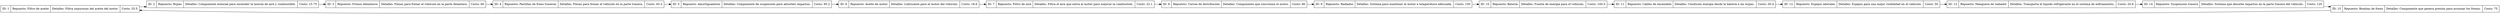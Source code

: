 digraph ReporteRepuestos {
    rankdir=LR;
    node [shape=record];
    1 [label="{ID: 1 | Repuesto: Filtro de aceite | Detalles: Filtra impurezas del aceite del motor. | Costo: 25.5}"];
    2 [label="{ID: 2 | Repuesto: Bujías | Detalles: Componente esencial para encender la mezcla de aire y combustible. | Costo: 15.75}"];
    3 [label="{ID: 3 | Repuesto: Frenos delanteros | Detalles: Piezas para frenar el vehículo en la parte delantera. | Costo: 60}"];
    4 [label="{ID: 4 | Repuesto: Pastillas de freno traseras | Detalles: Piezas para frenar el vehículo en la parte trasera. | Costo: 45.3}"];
    5 [label="{ID: 5 | Repuesto: Amortiguadores | Detalles: Componente de suspensión para absorber impactos. | Costo: 95.2}"];
    6 [label="{ID: 6 | Repuesto: Aceite de motor | Detalles: Lubricante para el motor del vehículo. | Costo: 18.6}"];
    7 [label="{ID: 7 | Repuesto: Filtro de aire | Detalles: Filtra el aire que entra al motor para mejorar la combustión. | Costo: 22.1}"];
    8 [label="{ID: 8 | Repuesto: Correa de distribución | Detalles: Componente que sincroniza el motor. | Costo: 80}"];
    9 [label="{ID: 9 | Repuesto: Radiador | Detalles: Sistema para mantener el motor a temperatura adecuada. | Costo: 150}"];
    10 [label="{ID: 10 | Repuesto: Batería | Detalles: Fuente de energía para el vehículo. | Costo: 100.5}"];
    11 [label="{ID: 11 | Repuesto: Cables de encendido | Detalles: Conducen energía desde la batería a las bujías. | Costo: 30.4}"];
    12 [label="{ID: 12 | Repuesto: Espejos laterales | Detalles: Espejos para una mejor visibilidad en el vehículo. | Costo: 50}"];
    13 [label="{ID: 13 | Repuesto: Manguera de radiador | Detalles: Transporta el líquido refrigerante en el sistema de enfriamiento. | Costo: 20.8}"];
    14 [label="{ID: 14 | Repuesto: Suspensión trasera | Detalles: Sistema que absorbe impactos en la parte trasera del vehículo. | Costo: 120}"];
    15 [label="{ID: 15 | Repuesto: Bombas de freno | Detalles: Componente que genera presión para accionar los frenos. | Costo: 75}"];
    1 -> 2;
    2 -> 3;
    3 -> 4;
    4 -> 5;
    5 -> 6;
    6 -> 7;
    7 -> 8;
    8 -> 9;
    9 -> 10;
    10 -> 11;
    11 -> 12;
    12 -> 13;
    13 -> 14;
    14 -> 15;
    15 -> 1;
}

